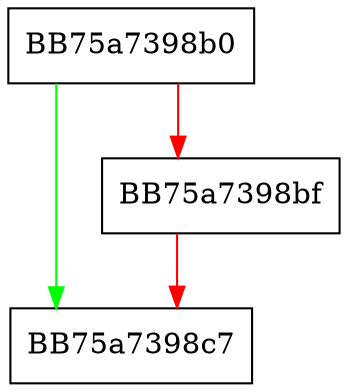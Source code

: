 digraph GetSigSeq {
  node [shape="box"];
  graph [splines=ortho];
  BB75a7398b0 -> BB75a7398c7 [color="green"];
  BB75a7398b0 -> BB75a7398bf [color="red"];
  BB75a7398bf -> BB75a7398c7 [color="red"];
}